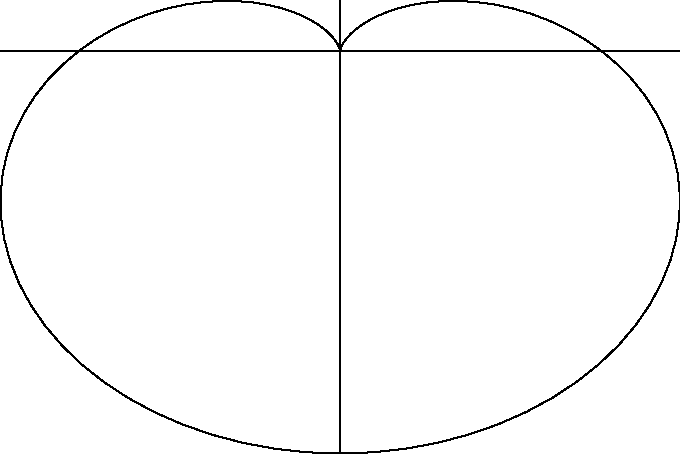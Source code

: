 size(12cm,8cm,IgnoreAspect);
import contour;
import graph;
xaxis();
yaxis();

real x(real t) {return (1-sin(t))*cos(t);}
real y(real t) {return (1-sin(t))*sin(t);}

draw(graph(x,y,0,2*pi));
